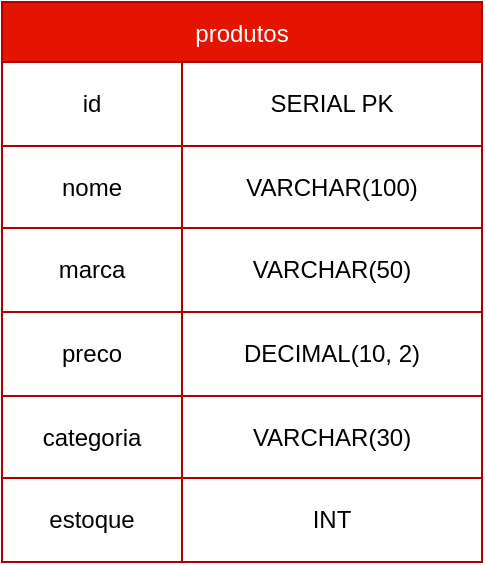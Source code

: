 <mxfile>
    <diagram id="5gINlFkIhNoZVklVpO-i" name="Página-1">
        <mxGraphModel dx="446" dy="427" grid="1" gridSize="10" guides="1" tooltips="1" connect="1" arrows="1" fold="1" page="1" pageScale="1" pageWidth="827" pageHeight="1169" math="0" shadow="0">
            <root>
                <mxCell id="0"/>
                <mxCell id="1" parent="0"/>
                <mxCell id="51" value="produtos" style="shape=table;startSize=30;container=1;collapsible=0;childLayout=tableLayout;fillColor=#e51400;strokeColor=#B20000;fontColor=#ffffff;" vertex="1" parent="1">
                    <mxGeometry x="110" y="80" width="240" height="280" as="geometry"/>
                </mxCell>
                <mxCell id="52" value="" style="shape=tableRow;horizontal=0;startSize=0;swimlaneHead=0;swimlaneBody=0;strokeColor=inherit;top=0;left=0;bottom=0;right=0;collapsible=0;dropTarget=0;fillColor=none;points=[[0,0.5],[1,0.5]];portConstraint=eastwest;" vertex="1" parent="51">
                    <mxGeometry y="30" width="240" height="42" as="geometry"/>
                </mxCell>
                <mxCell id="53" value="id" style="shape=partialRectangle;html=1;whiteSpace=wrap;connectable=0;strokeColor=inherit;overflow=hidden;fillColor=none;top=0;left=0;bottom=0;right=0;pointerEvents=1;" vertex="1" parent="52">
                    <mxGeometry width="90" height="42" as="geometry">
                        <mxRectangle width="90" height="42" as="alternateBounds"/>
                    </mxGeometry>
                </mxCell>
                <mxCell id="54" value="SERIAL PK" style="shape=partialRectangle;html=1;whiteSpace=wrap;connectable=0;strokeColor=inherit;overflow=hidden;fillColor=none;top=0;left=0;bottom=0;right=0;pointerEvents=1;" vertex="1" parent="52">
                    <mxGeometry x="90" width="150" height="42" as="geometry">
                        <mxRectangle width="150" height="42" as="alternateBounds"/>
                    </mxGeometry>
                </mxCell>
                <mxCell id="55" value="" style="shape=tableRow;horizontal=0;startSize=0;swimlaneHead=0;swimlaneBody=0;strokeColor=inherit;top=0;left=0;bottom=0;right=0;collapsible=0;dropTarget=0;fillColor=none;points=[[0,0.5],[1,0.5]];portConstraint=eastwest;" vertex="1" parent="51">
                    <mxGeometry y="72" width="240" height="41" as="geometry"/>
                </mxCell>
                <mxCell id="56" value="nome" style="shape=partialRectangle;html=1;whiteSpace=wrap;connectable=0;strokeColor=inherit;overflow=hidden;fillColor=none;top=0;left=0;bottom=0;right=0;pointerEvents=1;" vertex="1" parent="55">
                    <mxGeometry width="90" height="41" as="geometry">
                        <mxRectangle width="90" height="41" as="alternateBounds"/>
                    </mxGeometry>
                </mxCell>
                <mxCell id="57" value="VARCHAR(100)" style="shape=partialRectangle;html=1;whiteSpace=wrap;connectable=0;strokeColor=inherit;overflow=hidden;fillColor=none;top=0;left=0;bottom=0;right=0;pointerEvents=1;" vertex="1" parent="55">
                    <mxGeometry x="90" width="150" height="41" as="geometry">
                        <mxRectangle width="150" height="41" as="alternateBounds"/>
                    </mxGeometry>
                </mxCell>
                <mxCell id="58" value="" style="shape=tableRow;horizontal=0;startSize=0;swimlaneHead=0;swimlaneBody=0;strokeColor=inherit;top=0;left=0;bottom=0;right=0;collapsible=0;dropTarget=0;fillColor=none;points=[[0,0.5],[1,0.5]];portConstraint=eastwest;" vertex="1" parent="51">
                    <mxGeometry y="113" width="240" height="42" as="geometry"/>
                </mxCell>
                <mxCell id="59" value="marca" style="shape=partialRectangle;html=1;whiteSpace=wrap;connectable=0;strokeColor=inherit;overflow=hidden;fillColor=none;top=0;left=0;bottom=0;right=0;pointerEvents=1;" vertex="1" parent="58">
                    <mxGeometry width="90" height="42" as="geometry">
                        <mxRectangle width="90" height="42" as="alternateBounds"/>
                    </mxGeometry>
                </mxCell>
                <mxCell id="60" value="&lt;span style=&quot;color: rgb(0, 0, 0);&quot;&gt;VARCHAR&lt;/span&gt;(50)" style="shape=partialRectangle;html=1;whiteSpace=wrap;connectable=0;strokeColor=inherit;overflow=hidden;fillColor=none;top=0;left=0;bottom=0;right=0;pointerEvents=1;" vertex="1" parent="58">
                    <mxGeometry x="90" width="150" height="42" as="geometry">
                        <mxRectangle width="150" height="42" as="alternateBounds"/>
                    </mxGeometry>
                </mxCell>
                <mxCell id="61" value="" style="shape=tableRow;horizontal=0;startSize=0;swimlaneHead=0;swimlaneBody=0;strokeColor=inherit;top=0;left=0;bottom=0;right=0;collapsible=0;dropTarget=0;fillColor=none;points=[[0,0.5],[1,0.5]];portConstraint=eastwest;" vertex="1" parent="51">
                    <mxGeometry y="155" width="240" height="42" as="geometry"/>
                </mxCell>
                <mxCell id="62" value="preco" style="shape=partialRectangle;html=1;whiteSpace=wrap;connectable=0;strokeColor=inherit;overflow=hidden;fillColor=none;top=0;left=0;bottom=0;right=0;pointerEvents=1;" vertex="1" parent="61">
                    <mxGeometry width="90" height="42" as="geometry">
                        <mxRectangle width="90" height="42" as="alternateBounds"/>
                    </mxGeometry>
                </mxCell>
                <mxCell id="63" value="DECIMAL(10, 2)" style="shape=partialRectangle;html=1;whiteSpace=wrap;connectable=0;strokeColor=inherit;overflow=hidden;fillColor=none;top=0;left=0;bottom=0;right=0;pointerEvents=1;" vertex="1" parent="61">
                    <mxGeometry x="90" width="150" height="42" as="geometry">
                        <mxRectangle width="150" height="42" as="alternateBounds"/>
                    </mxGeometry>
                </mxCell>
                <mxCell id="64" value="" style="shape=tableRow;horizontal=0;startSize=0;swimlaneHead=0;swimlaneBody=0;strokeColor=inherit;top=0;left=0;bottom=0;right=0;collapsible=0;dropTarget=0;fillColor=none;points=[[0,0.5],[1,0.5]];portConstraint=eastwest;" vertex="1" parent="51">
                    <mxGeometry y="197" width="240" height="41" as="geometry"/>
                </mxCell>
                <mxCell id="65" value="categoria" style="shape=partialRectangle;html=1;whiteSpace=wrap;connectable=0;strokeColor=inherit;overflow=hidden;fillColor=none;top=0;left=0;bottom=0;right=0;pointerEvents=1;" vertex="1" parent="64">
                    <mxGeometry width="90" height="41" as="geometry">
                        <mxRectangle width="90" height="41" as="alternateBounds"/>
                    </mxGeometry>
                </mxCell>
                <mxCell id="66" value="VARCHAR(30)" style="shape=partialRectangle;html=1;whiteSpace=wrap;connectable=0;strokeColor=inherit;overflow=hidden;fillColor=none;top=0;left=0;bottom=0;right=0;pointerEvents=1;" vertex="1" parent="64">
                    <mxGeometry x="90" width="150" height="41" as="geometry">
                        <mxRectangle width="150" height="41" as="alternateBounds"/>
                    </mxGeometry>
                </mxCell>
                <mxCell id="67" value="" style="shape=tableRow;horizontal=0;startSize=0;swimlaneHead=0;swimlaneBody=0;strokeColor=inherit;top=0;left=0;bottom=0;right=0;collapsible=0;dropTarget=0;fillColor=none;points=[[0,0.5],[1,0.5]];portConstraint=eastwest;" vertex="1" parent="51">
                    <mxGeometry y="238" width="240" height="42" as="geometry"/>
                </mxCell>
                <mxCell id="68" value="estoque" style="shape=partialRectangle;html=1;whiteSpace=wrap;connectable=0;strokeColor=inherit;overflow=hidden;fillColor=none;top=0;left=0;bottom=0;right=0;pointerEvents=1;" vertex="1" parent="67">
                    <mxGeometry width="90" height="42" as="geometry">
                        <mxRectangle width="90" height="42" as="alternateBounds"/>
                    </mxGeometry>
                </mxCell>
                <mxCell id="69" value="INT" style="shape=partialRectangle;html=1;whiteSpace=wrap;connectable=0;strokeColor=inherit;overflow=hidden;fillColor=none;top=0;left=0;bottom=0;right=0;pointerEvents=1;" vertex="1" parent="67">
                    <mxGeometry x="90" width="150" height="42" as="geometry">
                        <mxRectangle width="150" height="42" as="alternateBounds"/>
                    </mxGeometry>
                </mxCell>
            </root>
        </mxGraphModel>
    </diagram>
</mxfile>